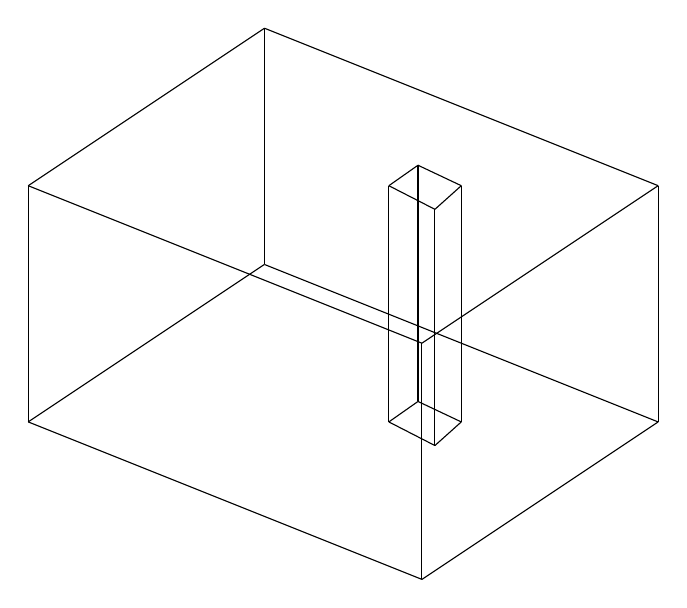     \begin{tikzpicture}
%%%%%%%%%%%%%%%%%%%%top%%%%%%%%%%%%%%%%%%%%%%%%%
        \draw (-4,4) -- (1,2);
        \draw (1, 2) -- (4,4);
        \draw (-1,6) -- (4,4);
        \draw (-1,6) -- (-4,4);
%%%%%%%%%%%%%%%%%%%legs%%%%%%%%%%%%%%%%%%%%%%%%%
        \draw (-4, 4) -- (-4, 1);
        \draw (1, 2) -- (1, -1);
        \draw (-1, 6) -- (-1, 3);
        \draw (4, 4) -- (4, 1);
%%%%%%%%%%%%%%%%%L_{i, j}%%%%%%%%%%%%%%%%%%%%%%%
        \draw (.58, 4) -- (.58, 1);        %legs
        \draw (1.5, 4) -- (1.5, 1);
        \draw (.95, 4.26) -- (.95, 1.26);
        \draw (1.165, 3.7) -- (1.165, .7);
        \draw (.58, 4) -- (.95, 4.26);      %top
        \draw (1.5, 4) -- (1.165, 3.7);
        \draw (.95, 4.26) -- (1.5, 4);
        \draw (1.165, 3.7) -- (.58, 4);
        \draw (.58, 1) -- (.95, 1.26);   %bottom
        \draw (1.5, 1) -- (1.165, .7);
        \draw (.95, 1.26) -- (1.5, 1);
        \draw (1.165, .7) -- (.58, 1);
%%%%%%%%%%%%%%%%%%%bottom%%%%%%%%%%%%%%%%%%%%%%%
        \draw (-4, 1) -- (1, -1);
        \draw (1, -1) -- (4, 1);
        \draw (-1, 3) -- (4, 1);
        \draw (-1, 3) -- (-4, 1);
    \end{tikzpicture}
